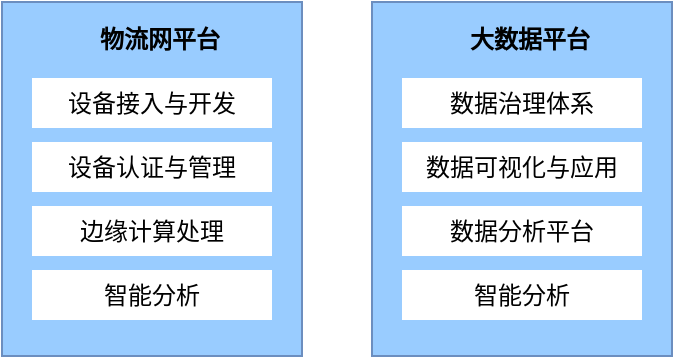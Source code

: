 <mxfile version="20.2.8" type="github">
  <diagram id="nDlNLGC1eK_GeWqX-3Wz" name="Page-1">
    <mxGraphModel dx="1022" dy="436" grid="0" gridSize="10" guides="1" tooltips="1" connect="1" arrows="1" fold="1" page="1" pageScale="1" pageWidth="827" pageHeight="1169" math="0" shadow="0">
      <root>
        <mxCell id="0" />
        <mxCell id="1" parent="0" />
        <mxCell id="NK1SW04d7qZsV6ZR1tVP-1" value="" style="rounded=0;whiteSpace=wrap;html=1;fillColor=#99CCFF;strokeColor=#6c8ebf;" vertex="1" parent="1">
          <mxGeometry x="185" y="215" width="150" height="177" as="geometry" />
        </mxCell>
        <mxCell id="NK1SW04d7qZsV6ZR1tVP-2" value="设备接入与开发" style="rounded=0;whiteSpace=wrap;html=1;strokeColor=none;" vertex="1" parent="1">
          <mxGeometry x="200" y="253" width="120" height="25" as="geometry" />
        </mxCell>
        <mxCell id="NK1SW04d7qZsV6ZR1tVP-3" value="物流网平台" style="text;html=1;strokeColor=none;fillColor=none;align=center;verticalAlign=middle;whiteSpace=wrap;rounded=0;fontStyle=1" vertex="1" parent="1">
          <mxGeometry x="226" y="219" width="76" height="30" as="geometry" />
        </mxCell>
        <mxCell id="NK1SW04d7qZsV6ZR1tVP-4" value="设备认证与管理" style="rounded=0;whiteSpace=wrap;html=1;strokeColor=none;" vertex="1" parent="1">
          <mxGeometry x="200" y="285" width="120" height="25" as="geometry" />
        </mxCell>
        <mxCell id="NK1SW04d7qZsV6ZR1tVP-5" value="边缘计算处理" style="rounded=0;whiteSpace=wrap;html=1;strokeColor=none;" vertex="1" parent="1">
          <mxGeometry x="200" y="317" width="120" height="25" as="geometry" />
        </mxCell>
        <mxCell id="NK1SW04d7qZsV6ZR1tVP-6" value="智能分析" style="rounded=0;whiteSpace=wrap;html=1;strokeColor=none;" vertex="1" parent="1">
          <mxGeometry x="200" y="349" width="120" height="25" as="geometry" />
        </mxCell>
        <mxCell id="NK1SW04d7qZsV6ZR1tVP-7" value="" style="rounded=0;whiteSpace=wrap;html=1;fillColor=#99CCFF;strokeColor=#6c8ebf;" vertex="1" parent="1">
          <mxGeometry x="370" y="215" width="150" height="177" as="geometry" />
        </mxCell>
        <mxCell id="NK1SW04d7qZsV6ZR1tVP-8" value="数据治理体系" style="rounded=0;whiteSpace=wrap;html=1;strokeColor=none;" vertex="1" parent="1">
          <mxGeometry x="385" y="253" width="120" height="25" as="geometry" />
        </mxCell>
        <mxCell id="NK1SW04d7qZsV6ZR1tVP-9" value="大数据平台" style="text;html=1;strokeColor=none;fillColor=none;align=center;verticalAlign=middle;whiteSpace=wrap;rounded=0;fontStyle=1" vertex="1" parent="1">
          <mxGeometry x="411" y="219" width="76" height="30" as="geometry" />
        </mxCell>
        <mxCell id="NK1SW04d7qZsV6ZR1tVP-10" value="数据可视化与应用" style="rounded=0;whiteSpace=wrap;html=1;strokeColor=none;" vertex="1" parent="1">
          <mxGeometry x="385" y="285" width="120" height="25" as="geometry" />
        </mxCell>
        <mxCell id="NK1SW04d7qZsV6ZR1tVP-11" value="数据分析平台" style="rounded=0;whiteSpace=wrap;html=1;strokeColor=none;" vertex="1" parent="1">
          <mxGeometry x="385" y="317" width="120" height="25" as="geometry" />
        </mxCell>
        <mxCell id="NK1SW04d7qZsV6ZR1tVP-12" value="智能分析" style="rounded=0;whiteSpace=wrap;html=1;strokeColor=none;" vertex="1" parent="1">
          <mxGeometry x="385" y="349" width="120" height="25" as="geometry" />
        </mxCell>
      </root>
    </mxGraphModel>
  </diagram>
</mxfile>
